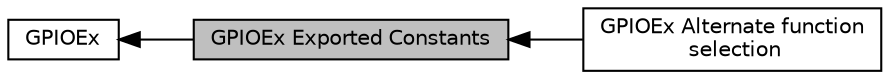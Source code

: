 digraph "GPIOEx Exported Constants"
{
  edge [fontname="Helvetica",fontsize="10",labelfontname="Helvetica",labelfontsize="10"];
  node [fontname="Helvetica",fontsize="10",shape=box];
  rankdir=LR;
  Node2 [label="GPIOEx",height=0.2,width=0.4,color="black", fillcolor="white", style="filled",URL="$group__GPIOEx.html",tooltip="GPIO Extended HAL module driver."];
  Node3 [label="GPIOEx Alternate function\l selection",height=0.2,width=0.4,color="black", fillcolor="white", style="filled",URL="$group__GPIOEx__Alternate__function__selection.html",tooltip=" "];
  Node1 [label="GPIOEx Exported Constants",height=0.2,width=0.4,color="black", fillcolor="grey75", style="filled", fontcolor="black",tooltip=" "];
  Node2->Node1 [shape=plaintext, dir="back", style="solid"];
  Node1->Node3 [shape=plaintext, dir="back", style="solid"];
}
